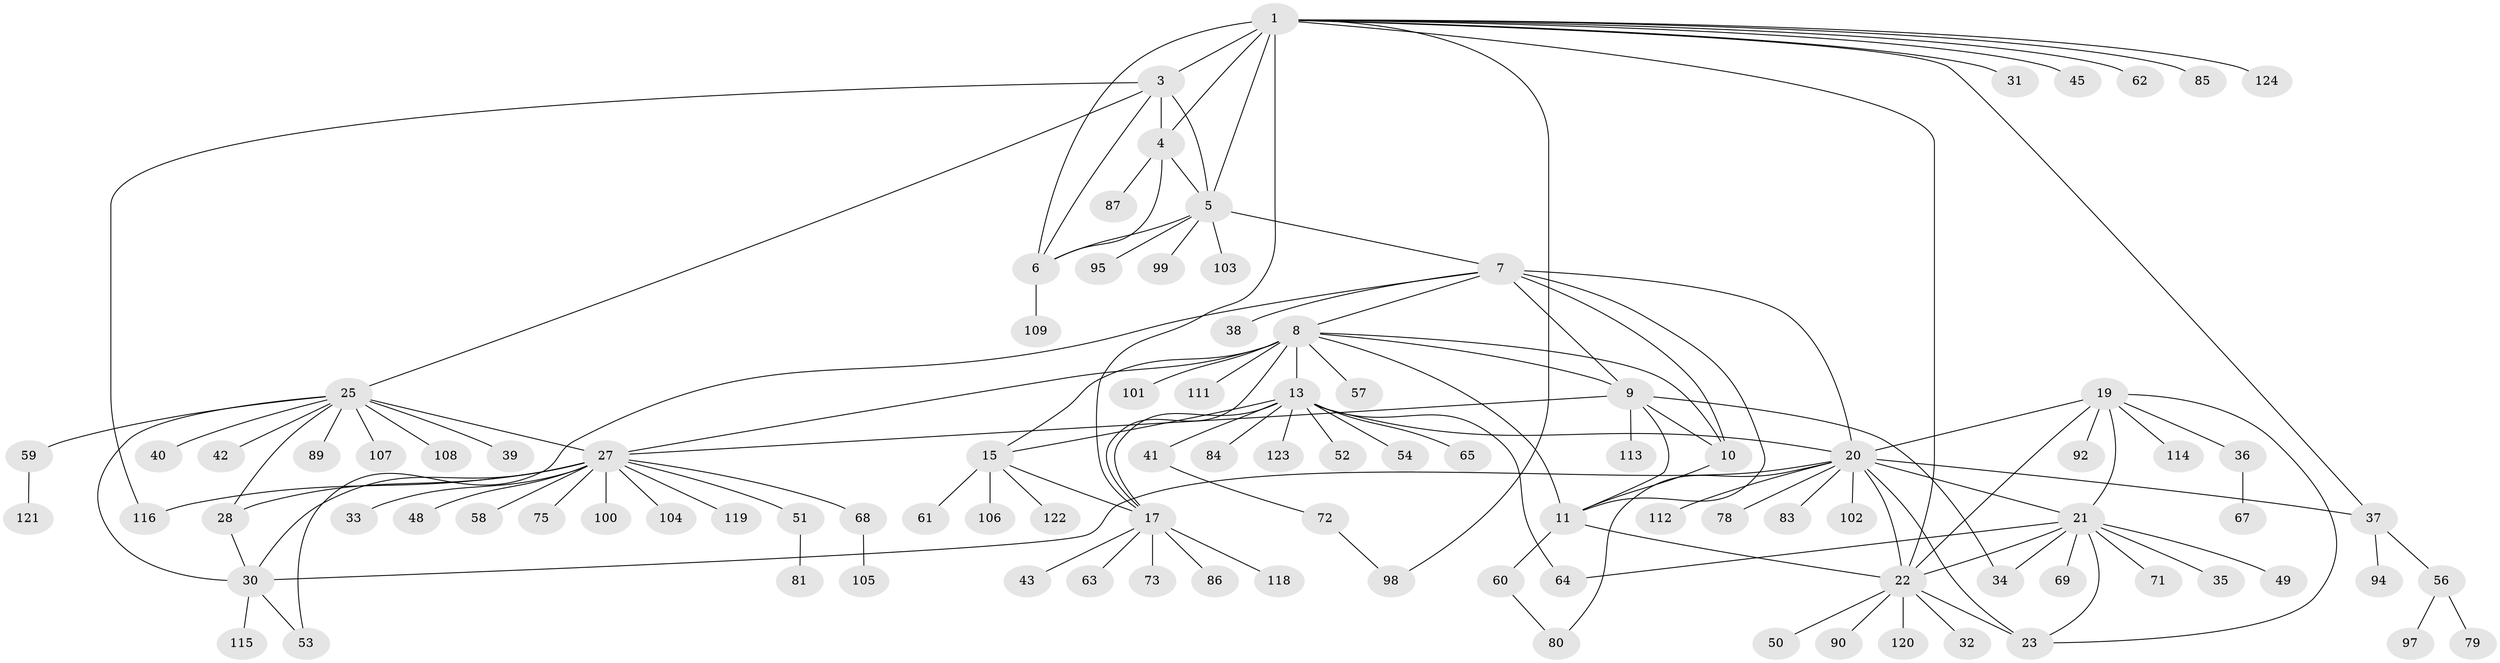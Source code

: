 // Generated by graph-tools (version 1.1) at 2025/52/02/27/25 19:52:22]
// undirected, 100 vertices, 137 edges
graph export_dot {
graph [start="1"]
  node [color=gray90,style=filled];
  1 [super="+2"];
  3 [super="+47"];
  4;
  5 [super="+96"];
  6;
  7 [super="+12"];
  8 [super="+16"];
  9 [super="+91"];
  10 [super="+46"];
  11 [super="+66"];
  13 [super="+14"];
  15 [super="+44"];
  17 [super="+18"];
  19 [super="+88"];
  20 [super="+24"];
  21 [super="+125"];
  22 [super="+74"];
  23;
  25 [super="+26"];
  27 [super="+29"];
  28 [super="+55"];
  30;
  31;
  32;
  33;
  34;
  35;
  36;
  37 [super="+70"];
  38;
  39;
  40;
  41;
  42;
  43;
  45;
  48;
  49;
  50;
  51 [super="+76"];
  52;
  53;
  54;
  56;
  57;
  58;
  59;
  60;
  61;
  62;
  63;
  64;
  65;
  67 [super="+117"];
  68 [super="+77"];
  69 [super="+82"];
  71;
  72;
  73;
  75;
  78;
  79 [super="+93"];
  80;
  81;
  83;
  84;
  85;
  86;
  87;
  89;
  90;
  92;
  94;
  95 [super="+110"];
  97;
  98;
  99;
  100;
  101;
  102;
  103;
  104;
  105;
  106;
  107;
  108;
  109;
  111;
  112;
  113;
  114;
  115;
  116;
  118;
  119;
  120;
  121;
  122;
  123;
  124;
  1 -- 3 [weight=2];
  1 -- 4 [weight=2];
  1 -- 5 [weight=2];
  1 -- 6 [weight=2];
  1 -- 37;
  1 -- 45;
  1 -- 62;
  1 -- 85;
  1 -- 124;
  1 -- 98;
  1 -- 17;
  1 -- 22;
  1 -- 31;
  3 -- 4;
  3 -- 5;
  3 -- 6;
  3 -- 25;
  3 -- 116;
  4 -- 5;
  4 -- 6;
  4 -- 87;
  5 -- 6;
  5 -- 95;
  5 -- 103;
  5 -- 99;
  5 -- 7;
  6 -- 109;
  7 -- 8 [weight=2];
  7 -- 9 [weight=2];
  7 -- 10 [weight=2];
  7 -- 11 [weight=2];
  7 -- 20;
  7 -- 38;
  7 -- 53;
  8 -- 9;
  8 -- 10;
  8 -- 11;
  8 -- 57;
  8 -- 17 [weight=2];
  8 -- 101;
  8 -- 27;
  8 -- 111;
  8 -- 13 [weight=2];
  8 -- 15;
  9 -- 10;
  9 -- 11;
  9 -- 27;
  9 -- 34;
  9 -- 113;
  10 -- 11;
  11 -- 60;
  11 -- 22;
  13 -- 15 [weight=2];
  13 -- 17 [weight=4];
  13 -- 52;
  13 -- 64;
  13 -- 65;
  13 -- 41;
  13 -- 84;
  13 -- 54;
  13 -- 123;
  13 -- 20;
  15 -- 17 [weight=2];
  15 -- 61;
  15 -- 106;
  15 -- 122;
  17 -- 73;
  17 -- 43;
  17 -- 118;
  17 -- 86;
  17 -- 63;
  19 -- 20 [weight=2];
  19 -- 21;
  19 -- 22;
  19 -- 23;
  19 -- 36;
  19 -- 92;
  19 -- 114;
  20 -- 21 [weight=2];
  20 -- 22 [weight=2];
  20 -- 23 [weight=2];
  20 -- 78;
  20 -- 102;
  20 -- 37;
  20 -- 80;
  20 -- 112;
  20 -- 83;
  20 -- 30;
  21 -- 22;
  21 -- 23;
  21 -- 34;
  21 -- 35;
  21 -- 49;
  21 -- 64;
  21 -- 69;
  21 -- 71;
  22 -- 23;
  22 -- 32;
  22 -- 50;
  22 -- 90;
  22 -- 120;
  25 -- 27 [weight=4];
  25 -- 28 [weight=2];
  25 -- 30 [weight=2];
  25 -- 40;
  25 -- 42;
  25 -- 59;
  25 -- 89;
  25 -- 107;
  25 -- 108;
  25 -- 39;
  27 -- 28 [weight=2];
  27 -- 30 [weight=2];
  27 -- 48;
  27 -- 58;
  27 -- 100;
  27 -- 119;
  27 -- 33;
  27 -- 68;
  27 -- 104;
  27 -- 75;
  27 -- 51;
  27 -- 116;
  28 -- 30;
  30 -- 53;
  30 -- 115;
  36 -- 67;
  37 -- 56;
  37 -- 94;
  41 -- 72;
  51 -- 81;
  56 -- 79;
  56 -- 97;
  59 -- 121;
  60 -- 80;
  68 -- 105;
  72 -- 98;
}
